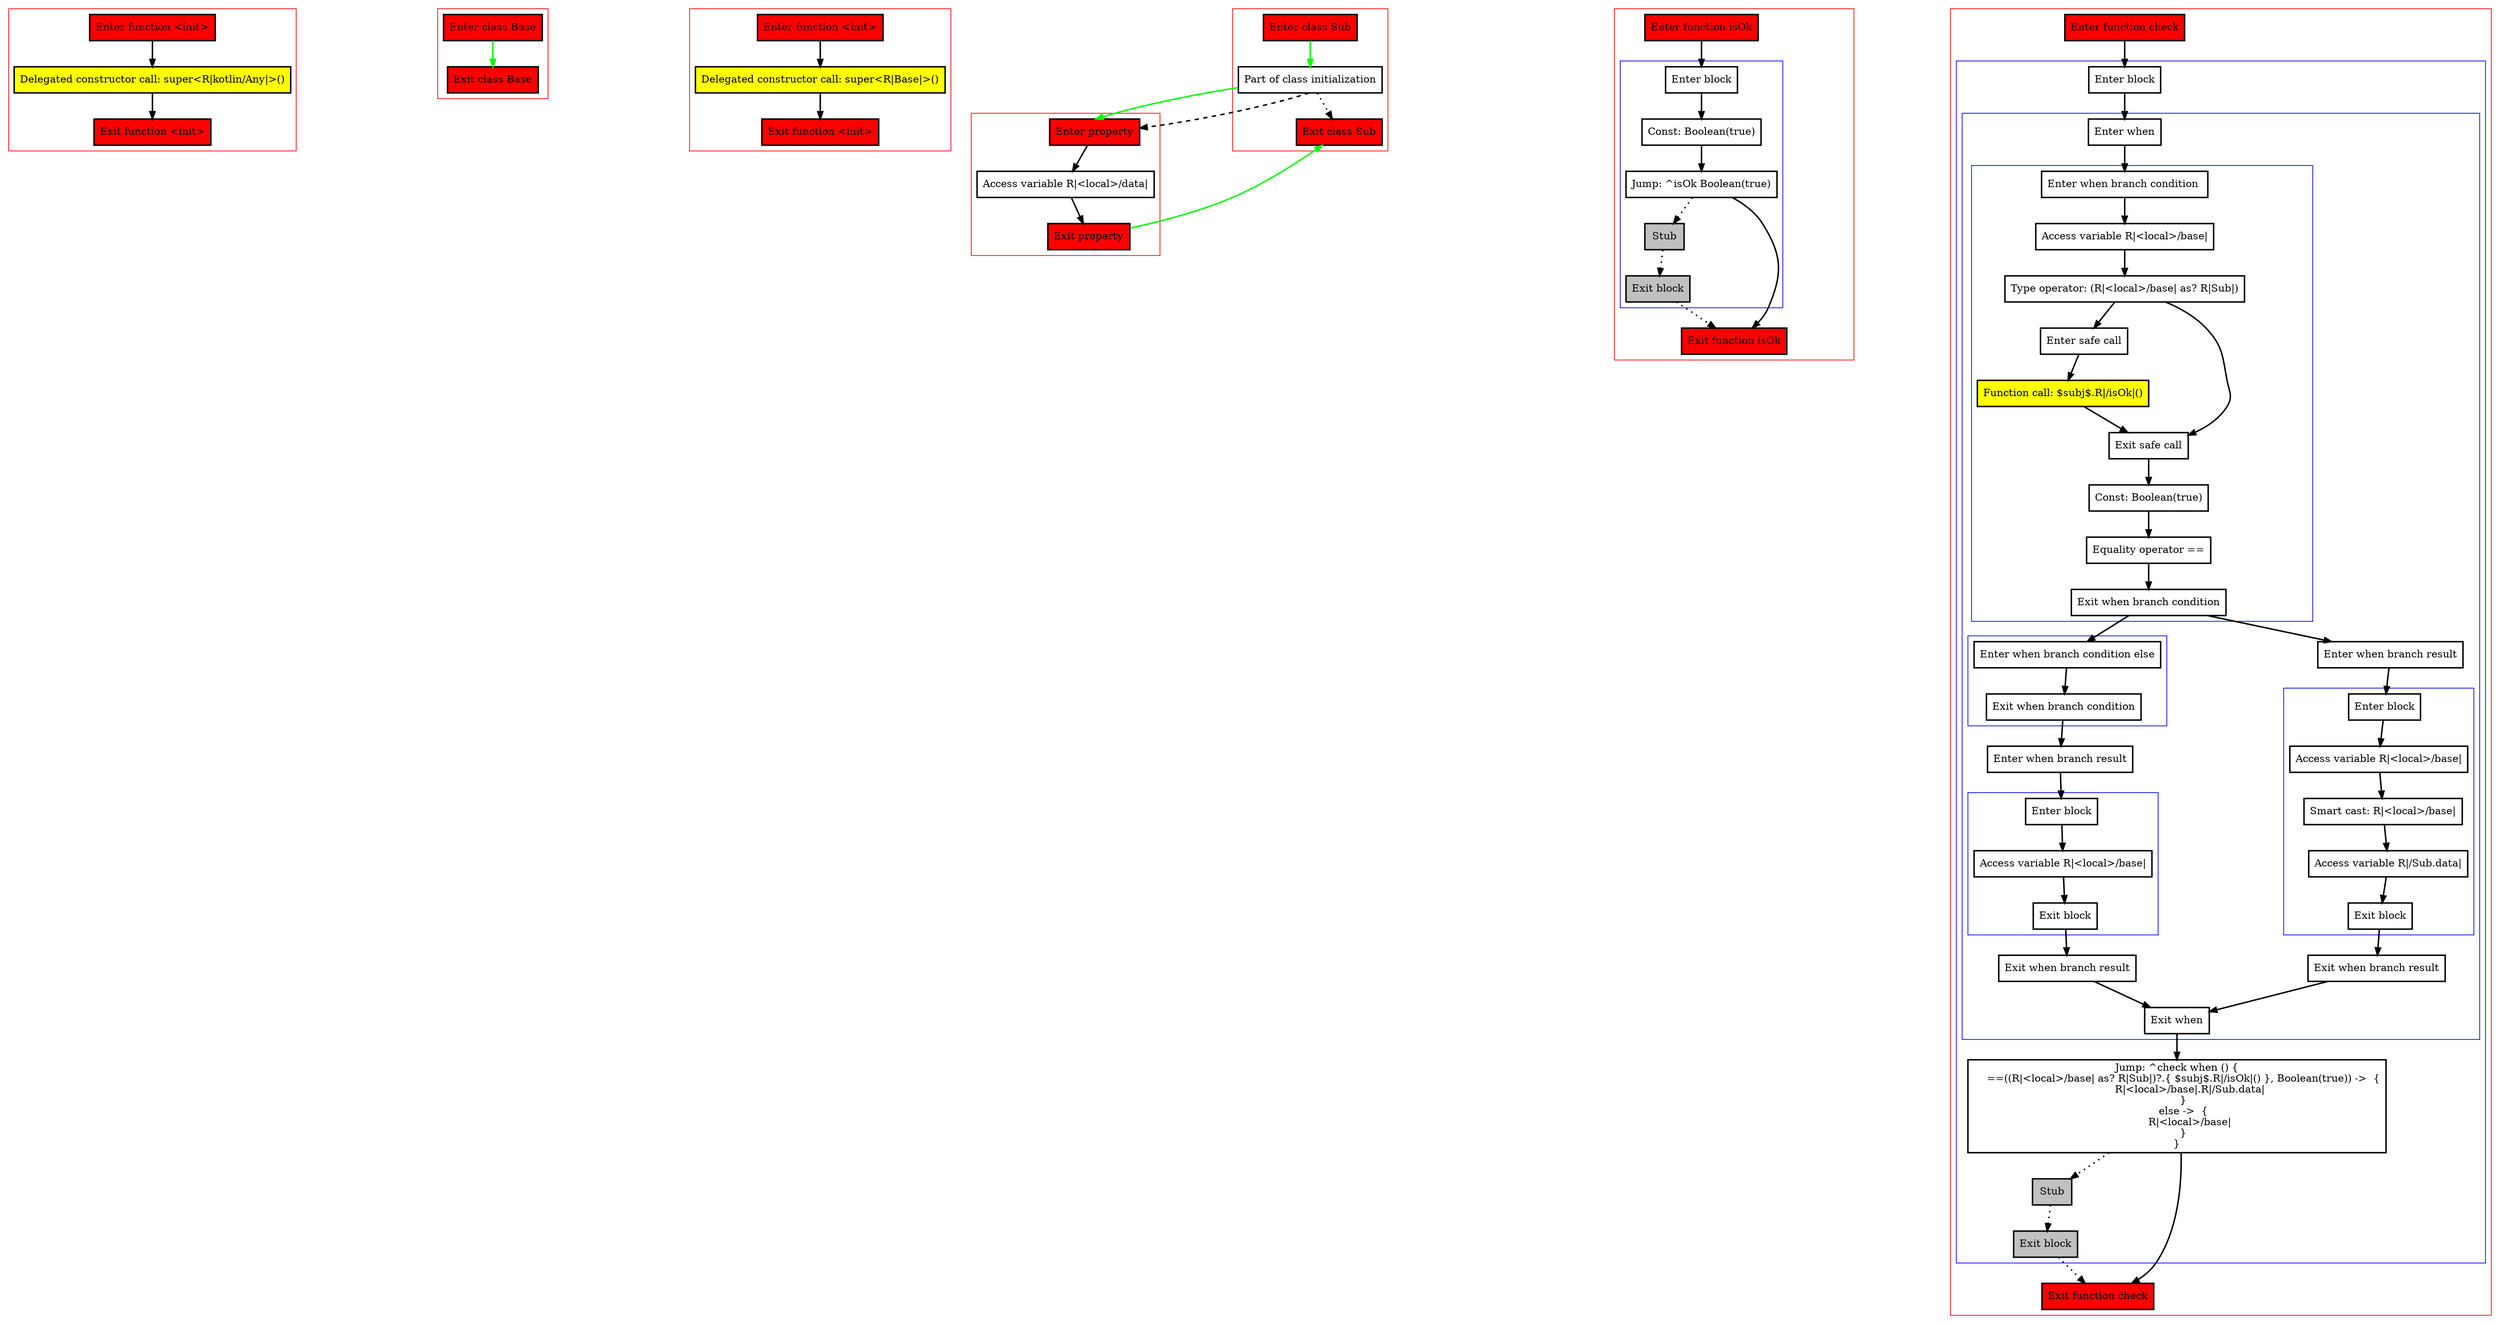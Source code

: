 digraph functionCallBound_kt {
    graph [nodesep=3]
    node [shape=box penwidth=2]
    edge [penwidth=2]

    subgraph cluster_0 {
        color=red
        0 [label="Enter function <init>" style="filled" fillcolor=red];
        1 [label="Delegated constructor call: super<R|kotlin/Any|>()" style="filled" fillcolor=yellow];
        2 [label="Exit function <init>" style="filled" fillcolor=red];
    }
    0 -> {1};
    1 -> {2};

    subgraph cluster_1 {
        color=red
        3 [label="Enter class Base" style="filled" fillcolor=red];
        4 [label="Exit class Base" style="filled" fillcolor=red];
    }
    3 -> {4} [color=green];

    subgraph cluster_2 {
        color=red
        5 [label="Enter function <init>" style="filled" fillcolor=red];
        6 [label="Delegated constructor call: super<R|Base|>()" style="filled" fillcolor=yellow];
        7 [label="Exit function <init>" style="filled" fillcolor=red];
    }
    5 -> {6};
    6 -> {7};

    subgraph cluster_3 {
        color=red
        8 [label="Enter property" style="filled" fillcolor=red];
        9 [label="Access variable R|<local>/data|"];
        10 [label="Exit property" style="filled" fillcolor=red];
    }
    8 -> {9};
    9 -> {10};
    10 -> {13} [color=green];

    subgraph cluster_4 {
        color=red
        11 [label="Enter class Sub" style="filled" fillcolor=red];
        12 [label="Part of class initialization"];
        13 [label="Exit class Sub" style="filled" fillcolor=red];
    }
    11 -> {12} [color=green];
    12 -> {13} [style=dotted];
    12 -> {8} [color=green];
    12 -> {8} [style=dashed];

    subgraph cluster_5 {
        color=red
        14 [label="Enter function isOk" style="filled" fillcolor=red];
        subgraph cluster_6 {
            color=blue
            15 [label="Enter block"];
            16 [label="Const: Boolean(true)"];
            17 [label="Jump: ^isOk Boolean(true)"];
            18 [label="Stub" style="filled" fillcolor=gray];
            19 [label="Exit block" style="filled" fillcolor=gray];
        }
        20 [label="Exit function isOk" style="filled" fillcolor=red];
    }
    14 -> {15};
    15 -> {16};
    16 -> {17};
    17 -> {20};
    17 -> {18} [style=dotted];
    18 -> {19} [style=dotted];
    19 -> {20} [style=dotted];

    subgraph cluster_7 {
        color=red
        21 [label="Enter function check" style="filled" fillcolor=red];
        subgraph cluster_8 {
            color=blue
            22 [label="Enter block"];
            subgraph cluster_9 {
                color=blue
                23 [label="Enter when"];
                subgraph cluster_10 {
                    color=blue
                    24 [label="Enter when branch condition "];
                    25 [label="Access variable R|<local>/base|"];
                    26 [label="Type operator: (R|<local>/base| as? R|Sub|)"];
                    27 [label="Enter safe call"];
                    28 [label="Function call: $subj$.R|/isOk|()" style="filled" fillcolor=yellow];
                    29 [label="Exit safe call"];
                    30 [label="Const: Boolean(true)"];
                    31 [label="Equality operator =="];
                    32 [label="Exit when branch condition"];
                }
                subgraph cluster_11 {
                    color=blue
                    33 [label="Enter when branch condition else"];
                    34 [label="Exit when branch condition"];
                }
                35 [label="Enter when branch result"];
                subgraph cluster_12 {
                    color=blue
                    36 [label="Enter block"];
                    37 [label="Access variable R|<local>/base|"];
                    38 [label="Exit block"];
                }
                39 [label="Exit when branch result"];
                40 [label="Enter when branch result"];
                subgraph cluster_13 {
                    color=blue
                    41 [label="Enter block"];
                    42 [label="Access variable R|<local>/base|"];
                    43 [label="Smart cast: R|<local>/base|"];
                    44 [label="Access variable R|/Sub.data|"];
                    45 [label="Exit block"];
                }
                46 [label="Exit when branch result"];
                47 [label="Exit when"];
            }
            48 [label="Jump: ^check when () {
    ==((R|<local>/base| as? R|Sub|)?.{ $subj$.R|/isOk|() }, Boolean(true)) ->  {
        R|<local>/base|.R|/Sub.data|
    }
    else ->  {
        R|<local>/base|
    }
}
"];
            49 [label="Stub" style="filled" fillcolor=gray];
            50 [label="Exit block" style="filled" fillcolor=gray];
        }
        51 [label="Exit function check" style="filled" fillcolor=red];
    }
    21 -> {22};
    22 -> {23};
    23 -> {24};
    24 -> {25};
    25 -> {26};
    26 -> {27 29};
    27 -> {28};
    28 -> {29};
    29 -> {30};
    30 -> {31};
    31 -> {32};
    32 -> {40 33};
    33 -> {34};
    34 -> {35};
    35 -> {36};
    36 -> {37};
    37 -> {38};
    38 -> {39};
    39 -> {47};
    40 -> {41};
    41 -> {42};
    42 -> {43};
    43 -> {44};
    44 -> {45};
    45 -> {46};
    46 -> {47};
    47 -> {48};
    48 -> {51};
    48 -> {49} [style=dotted];
    49 -> {50} [style=dotted];
    50 -> {51} [style=dotted];

}
